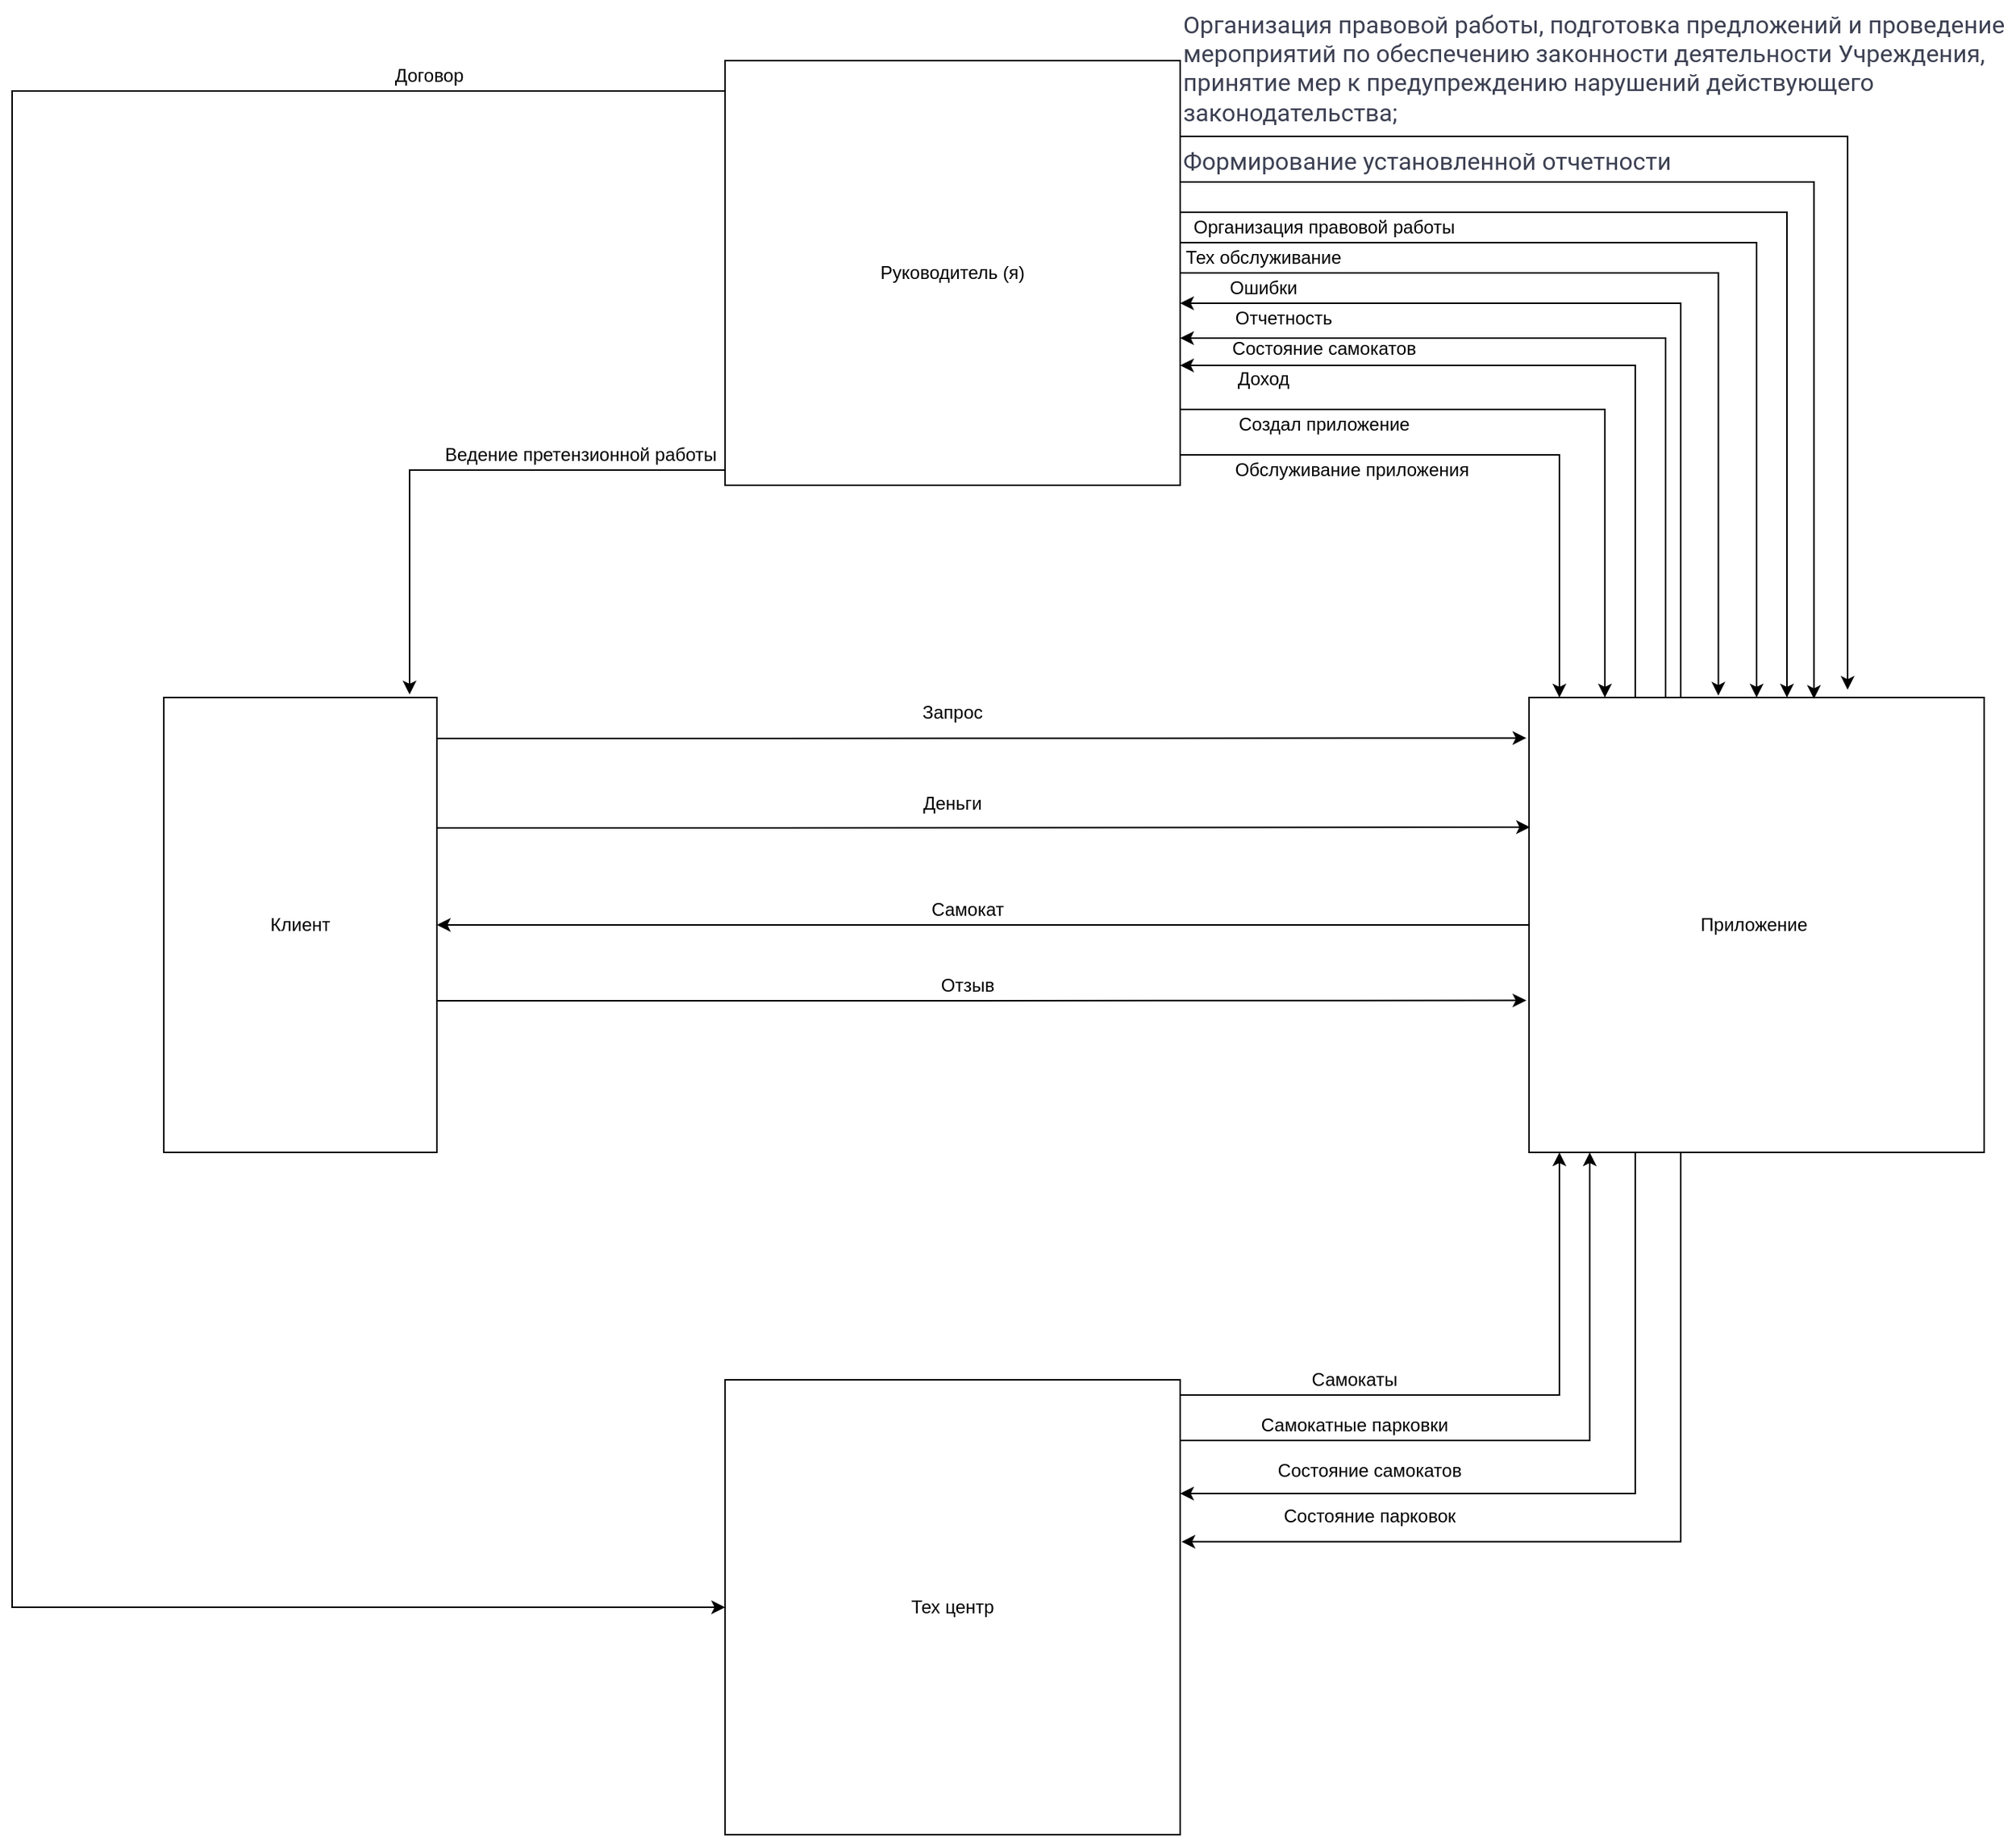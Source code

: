 <mxfile version="13.9.2" type="github">
  <diagram id="sjTbFvkHI2C9sp_EQ8BS" name="Страница 1">
    <mxGraphModel dx="2500" dy="2065" grid="1" gridSize="10" guides="1" tooltips="1" connect="1" arrows="1" fold="1" page="1" pageScale="1" pageWidth="827" pageHeight="1169" math="0" shadow="0">
      <root>
        <mxCell id="0" />
        <mxCell id="1" parent="0" />
        <mxCell id="UqpvzWcxAdHbetMfQh0C-39" style="edgeStyle=orthogonalEdgeStyle;rounded=0;orthogonalLoop=1;jettySize=auto;html=1;entryX=0.002;entryY=0.285;entryDx=0;entryDy=0;entryPerimeter=0;" edge="1" parent="1" source="UqpvzWcxAdHbetMfQh0C-1" target="UqpvzWcxAdHbetMfQh0C-2">
          <mxGeometry relative="1" as="geometry">
            <Array as="points">
              <mxPoint x="430" y="386" />
              <mxPoint x="430" y="386" />
            </Array>
          </mxGeometry>
        </mxCell>
        <mxCell id="UqpvzWcxAdHbetMfQh0C-40" style="edgeStyle=orthogonalEdgeStyle;rounded=0;orthogonalLoop=1;jettySize=auto;html=1;entryX=-0.006;entryY=0.089;entryDx=0;entryDy=0;entryPerimeter=0;" edge="1" parent="1" source="UqpvzWcxAdHbetMfQh0C-1" target="UqpvzWcxAdHbetMfQh0C-2">
          <mxGeometry relative="1" as="geometry">
            <Array as="points">
              <mxPoint x="450" y="327" />
              <mxPoint x="450" y="327" />
            </Array>
          </mxGeometry>
        </mxCell>
        <mxCell id="UqpvzWcxAdHbetMfQh0C-42" style="edgeStyle=orthogonalEdgeStyle;rounded=0;orthogonalLoop=1;jettySize=auto;html=1;entryX=-0.006;entryY=0.666;entryDx=0;entryDy=0;entryPerimeter=0;" edge="1" parent="1" source="UqpvzWcxAdHbetMfQh0C-1" target="UqpvzWcxAdHbetMfQh0C-2">
          <mxGeometry relative="1" as="geometry">
            <Array as="points">
              <mxPoint x="440" y="500" />
              <mxPoint x="440" y="500" />
            </Array>
          </mxGeometry>
        </mxCell>
        <mxCell id="UqpvzWcxAdHbetMfQh0C-1" value="Клиент" style="rounded=0;whiteSpace=wrap;html=1;" vertex="1" parent="1">
          <mxGeometry x="70" y="300" width="180" height="300" as="geometry" />
        </mxCell>
        <mxCell id="UqpvzWcxAdHbetMfQh0C-12" style="edgeStyle=orthogonalEdgeStyle;rounded=0;orthogonalLoop=1;jettySize=auto;html=1;exitX=0.25;exitY=0;exitDx=0;exitDy=0;" edge="1" parent="1" source="UqpvzWcxAdHbetMfQh0C-2">
          <mxGeometry relative="1" as="geometry">
            <mxPoint x="740" y="81" as="targetPoint" />
            <Array as="points">
              <mxPoint x="1040" y="300" />
              <mxPoint x="1040" y="81" />
            </Array>
          </mxGeometry>
        </mxCell>
        <mxCell id="UqpvzWcxAdHbetMfQh0C-15" style="edgeStyle=orthogonalEdgeStyle;rounded=0;orthogonalLoop=1;jettySize=auto;html=1;" edge="1" parent="1" source="UqpvzWcxAdHbetMfQh0C-2" target="UqpvzWcxAdHbetMfQh0C-3">
          <mxGeometry relative="1" as="geometry">
            <mxPoint x="820" y="50" as="targetPoint" />
            <Array as="points">
              <mxPoint x="1060" y="63" />
            </Array>
          </mxGeometry>
        </mxCell>
        <mxCell id="UqpvzWcxAdHbetMfQh0C-28" style="edgeStyle=orthogonalEdgeStyle;rounded=0;orthogonalLoop=1;jettySize=auto;html=1;entryX=1;entryY=0.25;entryDx=0;entryDy=0;" edge="1" parent="1" source="UqpvzWcxAdHbetMfQh0C-2" target="UqpvzWcxAdHbetMfQh0C-4">
          <mxGeometry relative="1" as="geometry">
            <Array as="points">
              <mxPoint x="1040" y="825" />
            </Array>
          </mxGeometry>
        </mxCell>
        <mxCell id="UqpvzWcxAdHbetMfQh0C-30" style="edgeStyle=orthogonalEdgeStyle;rounded=0;orthogonalLoop=1;jettySize=auto;html=1;entryX=1.003;entryY=0.356;entryDx=0;entryDy=0;entryPerimeter=0;" edge="1" parent="1" source="UqpvzWcxAdHbetMfQh0C-2" target="UqpvzWcxAdHbetMfQh0C-4">
          <mxGeometry relative="1" as="geometry">
            <Array as="points">
              <mxPoint x="1070" y="857" />
            </Array>
          </mxGeometry>
        </mxCell>
        <mxCell id="UqpvzWcxAdHbetMfQh0C-34" style="edgeStyle=orthogonalEdgeStyle;rounded=0;orthogonalLoop=1;jettySize=auto;html=1;entryX=1;entryY=0.5;entryDx=0;entryDy=0;" edge="1" parent="1" source="UqpvzWcxAdHbetMfQh0C-2" target="UqpvzWcxAdHbetMfQh0C-1">
          <mxGeometry relative="1" as="geometry" />
        </mxCell>
        <mxCell id="UqpvzWcxAdHbetMfQh0C-2" value="Приложение&amp;nbsp;" style="rounded=0;whiteSpace=wrap;html=1;" vertex="1" parent="1">
          <mxGeometry x="970" y="300" width="300" height="300" as="geometry" />
        </mxCell>
        <mxCell id="UqpvzWcxAdHbetMfQh0C-8" style="edgeStyle=orthogonalEdgeStyle;rounded=0;orthogonalLoop=1;jettySize=auto;html=1;" edge="1" parent="1" source="UqpvzWcxAdHbetMfQh0C-3">
          <mxGeometry relative="1" as="geometry">
            <mxPoint x="990" y="300" as="targetPoint" />
            <Array as="points">
              <mxPoint x="990" y="140" />
              <mxPoint x="990" y="300" />
            </Array>
          </mxGeometry>
        </mxCell>
        <mxCell id="UqpvzWcxAdHbetMfQh0C-10" style="edgeStyle=orthogonalEdgeStyle;rounded=0;orthogonalLoop=1;jettySize=auto;html=1;" edge="1" parent="1" source="UqpvzWcxAdHbetMfQh0C-3">
          <mxGeometry relative="1" as="geometry">
            <mxPoint x="1020" y="300" as="targetPoint" />
            <Array as="points">
              <mxPoint x="1020" y="110" />
            </Array>
          </mxGeometry>
        </mxCell>
        <mxCell id="UqpvzWcxAdHbetMfQh0C-21" style="edgeStyle=orthogonalEdgeStyle;rounded=0;orthogonalLoop=1;jettySize=auto;html=1;entryX=0.5;entryY=0;entryDx=0;entryDy=0;" edge="1" parent="1" source="UqpvzWcxAdHbetMfQh0C-3" target="UqpvzWcxAdHbetMfQh0C-2">
          <mxGeometry relative="1" as="geometry">
            <Array as="points">
              <mxPoint x="1120" />
            </Array>
          </mxGeometry>
        </mxCell>
        <mxCell id="UqpvzWcxAdHbetMfQh0C-45" style="edgeStyle=orthogonalEdgeStyle;rounded=0;orthogonalLoop=1;jettySize=auto;html=1;entryX=0;entryY=0.5;entryDx=0;entryDy=0;" edge="1" parent="1" source="UqpvzWcxAdHbetMfQh0C-3" target="UqpvzWcxAdHbetMfQh0C-4">
          <mxGeometry relative="1" as="geometry">
            <Array as="points">
              <mxPoint x="-30" y="-100" />
              <mxPoint x="-30" y="900" />
            </Array>
          </mxGeometry>
        </mxCell>
        <mxCell id="UqpvzWcxAdHbetMfQh0C-46" style="edgeStyle=orthogonalEdgeStyle;rounded=0;orthogonalLoop=1;jettySize=auto;html=1;entryX=0.416;entryY=-0.004;entryDx=0;entryDy=0;entryPerimeter=0;" edge="1" parent="1" source="UqpvzWcxAdHbetMfQh0C-3" target="UqpvzWcxAdHbetMfQh0C-2">
          <mxGeometry relative="1" as="geometry">
            <Array as="points">
              <mxPoint x="1095" y="20" />
            </Array>
          </mxGeometry>
        </mxCell>
        <mxCell id="UqpvzWcxAdHbetMfQh0C-48" style="edgeStyle=orthogonalEdgeStyle;rounded=0;orthogonalLoop=1;jettySize=auto;html=1;" edge="1" parent="1" source="UqpvzWcxAdHbetMfQh0C-3">
          <mxGeometry relative="1" as="geometry">
            <mxPoint x="1140" y="300" as="targetPoint" />
            <Array as="points">
              <mxPoint x="1140" y="-20" />
            </Array>
          </mxGeometry>
        </mxCell>
        <mxCell id="UqpvzWcxAdHbetMfQh0C-53" style="edgeStyle=orthogonalEdgeStyle;rounded=0;orthogonalLoop=1;jettySize=auto;html=1;" edge="1" parent="1" source="UqpvzWcxAdHbetMfQh0C-3">
          <mxGeometry relative="1" as="geometry">
            <mxPoint x="232" y="298" as="targetPoint" />
            <Array as="points">
              <mxPoint x="232" y="150" />
            </Array>
          </mxGeometry>
        </mxCell>
        <mxCell id="UqpvzWcxAdHbetMfQh0C-57" style="edgeStyle=orthogonalEdgeStyle;rounded=0;orthogonalLoop=1;jettySize=auto;html=1;entryX=0.626;entryY=0.003;entryDx=0;entryDy=0;entryPerimeter=0;" edge="1" parent="1" source="UqpvzWcxAdHbetMfQh0C-3" target="UqpvzWcxAdHbetMfQh0C-2">
          <mxGeometry relative="1" as="geometry">
            <Array as="points">
              <mxPoint x="710" y="-40" />
              <mxPoint x="1158" y="-40" />
            </Array>
          </mxGeometry>
        </mxCell>
        <mxCell id="UqpvzWcxAdHbetMfQh0C-59" style="edgeStyle=orthogonalEdgeStyle;rounded=0;orthogonalLoop=1;jettySize=auto;html=1;entryX=0.7;entryY=-0.017;entryDx=0;entryDy=0;entryPerimeter=0;" edge="1" parent="1" source="UqpvzWcxAdHbetMfQh0C-3" target="UqpvzWcxAdHbetMfQh0C-2">
          <mxGeometry relative="1" as="geometry">
            <Array as="points">
              <mxPoint x="1180" y="-70" />
            </Array>
          </mxGeometry>
        </mxCell>
        <mxCell id="UqpvzWcxAdHbetMfQh0C-3" value="Руководитель (я)" style="rounded=0;whiteSpace=wrap;html=1;" vertex="1" parent="1">
          <mxGeometry x="440" y="-120" width="300" height="280" as="geometry" />
        </mxCell>
        <mxCell id="UqpvzWcxAdHbetMfQh0C-23" style="edgeStyle=orthogonalEdgeStyle;rounded=0;orthogonalLoop=1;jettySize=auto;html=1;" edge="1" parent="1" source="UqpvzWcxAdHbetMfQh0C-4">
          <mxGeometry relative="1" as="geometry">
            <mxPoint x="990" y="600" as="targetPoint" />
            <Array as="points">
              <mxPoint x="990" y="760" />
              <mxPoint x="990" y="600" />
            </Array>
          </mxGeometry>
        </mxCell>
        <mxCell id="UqpvzWcxAdHbetMfQh0C-26" style="edgeStyle=orthogonalEdgeStyle;rounded=0;orthogonalLoop=1;jettySize=auto;html=1;" edge="1" parent="1" source="UqpvzWcxAdHbetMfQh0C-4">
          <mxGeometry relative="1" as="geometry">
            <mxPoint x="1010" y="600" as="targetPoint" />
            <Array as="points">
              <mxPoint x="1010" y="790" />
              <mxPoint x="1010" y="602" />
            </Array>
          </mxGeometry>
        </mxCell>
        <mxCell id="UqpvzWcxAdHbetMfQh0C-4" value="Тех центр" style="rounded=0;whiteSpace=wrap;html=1;" vertex="1" parent="1">
          <mxGeometry x="440" y="750" width="300" height="300" as="geometry" />
        </mxCell>
        <mxCell id="UqpvzWcxAdHbetMfQh0C-9" value="Создал приложение" style="text;html=1;strokeColor=none;fillColor=none;align=center;verticalAlign=middle;whiteSpace=wrap;rounded=0;" vertex="1" parent="1">
          <mxGeometry x="775" y="110" width="120" height="20" as="geometry" />
        </mxCell>
        <mxCell id="UqpvzWcxAdHbetMfQh0C-11" value="Обслуживание приложения&amp;nbsp;" style="text;html=1;strokeColor=none;fillColor=none;align=center;verticalAlign=middle;whiteSpace=wrap;rounded=0;" vertex="1" parent="1">
          <mxGeometry x="775" y="140" width="160" height="20" as="geometry" />
        </mxCell>
        <mxCell id="UqpvzWcxAdHbetMfQh0C-13" value="Доход" style="text;html=1;strokeColor=none;fillColor=none;align=center;verticalAlign=middle;whiteSpace=wrap;rounded=0;" vertex="1" parent="1">
          <mxGeometry x="775" y="80" width="40" height="20" as="geometry" />
        </mxCell>
        <mxCell id="UqpvzWcxAdHbetMfQh0C-16" value="Состояние самокатов" style="text;html=1;strokeColor=none;fillColor=none;align=center;verticalAlign=middle;whiteSpace=wrap;rounded=0;" vertex="1" parent="1">
          <mxGeometry x="765" y="60" width="140" height="20" as="geometry" />
        </mxCell>
        <mxCell id="UqpvzWcxAdHbetMfQh0C-17" style="edgeStyle=orthogonalEdgeStyle;rounded=0;orthogonalLoop=1;jettySize=auto;html=1;" edge="1" parent="1">
          <mxGeometry relative="1" as="geometry">
            <mxPoint x="740" y="40" as="targetPoint" />
            <mxPoint x="1070.0" y="300" as="sourcePoint" />
            <Array as="points">
              <mxPoint x="1070" y="40" />
              <mxPoint x="740" y="40" />
            </Array>
          </mxGeometry>
        </mxCell>
        <mxCell id="UqpvzWcxAdHbetMfQh0C-18" value="Отчетность&amp;nbsp;" style="text;html=1;strokeColor=none;fillColor=none;align=center;verticalAlign=middle;whiteSpace=wrap;rounded=0;" vertex="1" parent="1">
          <mxGeometry x="775" y="40" width="70" height="20" as="geometry" />
        </mxCell>
        <mxCell id="UqpvzWcxAdHbetMfQh0C-20" value="Ошибки" style="text;html=1;strokeColor=none;fillColor=none;align=center;verticalAlign=middle;whiteSpace=wrap;rounded=0;" vertex="1" parent="1">
          <mxGeometry x="775" y="20" width="40" height="20" as="geometry" />
        </mxCell>
        <mxCell id="UqpvzWcxAdHbetMfQh0C-22" value="Тех обслуживание" style="text;html=1;strokeColor=none;fillColor=none;align=center;verticalAlign=middle;whiteSpace=wrap;rounded=0;" vertex="1" parent="1">
          <mxGeometry x="730" width="130" height="20" as="geometry" />
        </mxCell>
        <mxCell id="UqpvzWcxAdHbetMfQh0C-24" value="Самокаты" style="text;html=1;strokeColor=none;fillColor=none;align=center;verticalAlign=middle;whiteSpace=wrap;rounded=0;" vertex="1" parent="1">
          <mxGeometry x="775" y="740" width="160" height="20" as="geometry" />
        </mxCell>
        <mxCell id="UqpvzWcxAdHbetMfQh0C-27" value="Самокатные парковки" style="text;html=1;strokeColor=none;fillColor=none;align=center;verticalAlign=middle;whiteSpace=wrap;rounded=0;" vertex="1" parent="1">
          <mxGeometry x="775" y="770" width="160" height="20" as="geometry" />
        </mxCell>
        <mxCell id="UqpvzWcxAdHbetMfQh0C-29" value="Состояние самокатов" style="text;html=1;strokeColor=none;fillColor=none;align=center;verticalAlign=middle;whiteSpace=wrap;rounded=0;" vertex="1" parent="1">
          <mxGeometry x="785" y="800" width="160" height="20" as="geometry" />
        </mxCell>
        <mxCell id="UqpvzWcxAdHbetMfQh0C-31" value="Состояние парковок" style="text;html=1;strokeColor=none;fillColor=none;align=center;verticalAlign=middle;whiteSpace=wrap;rounded=0;" vertex="1" parent="1">
          <mxGeometry x="785" y="830" width="160" height="20" as="geometry" />
        </mxCell>
        <mxCell id="UqpvzWcxAdHbetMfQh0C-33" value="Запрос" style="text;html=1;strokeColor=none;fillColor=none;align=center;verticalAlign=middle;whiteSpace=wrap;rounded=0;" vertex="1" parent="1">
          <mxGeometry x="510" y="300" width="160" height="20" as="geometry" />
        </mxCell>
        <mxCell id="UqpvzWcxAdHbetMfQh0C-35" value="Самокат" style="text;html=1;strokeColor=none;fillColor=none;align=center;verticalAlign=middle;whiteSpace=wrap;rounded=0;" vertex="1" parent="1">
          <mxGeometry x="520" y="430" width="160" height="20" as="geometry" />
        </mxCell>
        <mxCell id="UqpvzWcxAdHbetMfQh0C-37" value="Деньги" style="text;html=1;strokeColor=none;fillColor=none;align=center;verticalAlign=middle;whiteSpace=wrap;rounded=0;" vertex="1" parent="1">
          <mxGeometry x="510" y="360" width="160" height="20" as="geometry" />
        </mxCell>
        <mxCell id="UqpvzWcxAdHbetMfQh0C-43" value="Отзыв" style="text;html=1;strokeColor=none;fillColor=none;align=center;verticalAlign=middle;whiteSpace=wrap;rounded=0;" vertex="1" parent="1">
          <mxGeometry x="520" y="480" width="160" height="20" as="geometry" />
        </mxCell>
        <mxCell id="UqpvzWcxAdHbetMfQh0C-47" value="Договор" style="text;html=1;strokeColor=none;fillColor=none;align=center;verticalAlign=middle;whiteSpace=wrap;rounded=0;" vertex="1" parent="1">
          <mxGeometry x="180" y="-120" width="130" height="20" as="geometry" />
        </mxCell>
        <mxCell id="UqpvzWcxAdHbetMfQh0C-49" value="Организация правовой работы" style="text;html=1;strokeColor=none;fillColor=none;align=center;verticalAlign=middle;whiteSpace=wrap;rounded=0;" vertex="1" parent="1">
          <mxGeometry x="740" y="-20" width="190" height="20" as="geometry" />
        </mxCell>
        <mxCell id="UqpvzWcxAdHbetMfQh0C-54" value="Ведение претензионной работы" style="text;html=1;strokeColor=none;fillColor=none;align=center;verticalAlign=middle;whiteSpace=wrap;rounded=0;" vertex="1" parent="1">
          <mxGeometry x="250" y="130" width="190" height="20" as="geometry" />
        </mxCell>
        <mxCell id="UqpvzWcxAdHbetMfQh0C-58" value="&lt;span style=&quot;color: rgb(60, 64, 82); font-family: roboto, sans-serif; font-size: 16px; font-style: normal; font-weight: 400; letter-spacing: normal; text-indent: 0px; text-transform: none; word-spacing: 0px; background-color: rgb(255, 255, 255); display: inline; float: none;&quot;&gt;Формирование установленной отчетности&lt;/span&gt;" style="text;whiteSpace=wrap;html=1;" vertex="1" parent="1">
          <mxGeometry x="740" y="-70" width="340" height="30" as="geometry" />
        </mxCell>
        <mxCell id="UqpvzWcxAdHbetMfQh0C-60" value="&lt;span style=&quot;color: rgb(60, 64, 82); font-family: roboto, sans-serif; font-size: 16px; font-style: normal; font-weight: 400; letter-spacing: normal; text-indent: 0px; text-transform: none; word-spacing: 0px; background-color: rgb(255, 255, 255); display: inline; float: none;&quot;&gt;Организация правовой работы, подготовка предложений и проведение мероприятий по обеспечению законности деятельности Учреждения, принятие мер к предупреждению нарушений действующего законодательства;&lt;/span&gt;" style="text;whiteSpace=wrap;html=1;" vertex="1" parent="1">
          <mxGeometry x="740" y="-160" width="550" height="80" as="geometry" />
        </mxCell>
      </root>
    </mxGraphModel>
  </diagram>
</mxfile>
